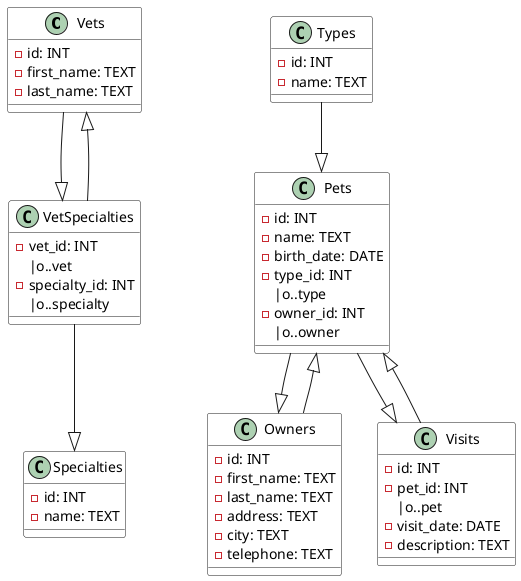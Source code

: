 @startuml
skinparam classBorderWidth 2
skinparam classStrokeColor #666666
skinparam classBackgroundColor white

class Vets {
  - id: INT
  - first_name: TEXT
  - last_name: TEXT
}

class Specialties {
  - id: INT
  - name: TEXT
}

class VetSpecialties {
  - vet_id: INT
  |o..vet
  - specialty_id: INT
  |o..specialty
}

class Types {
  - id: INT
  - name: TEXT
}

class Owners {
  - id: INT
  - first_name: TEXT
  - last_name: TEXT
  - address: TEXT
  - city: TEXT
  - telephone: TEXT
}

class Pets {
  - id: INT
  - name: TEXT
  - birth_date: DATE
  - type_id: INT
  |o..type
  - owner_id: INT
  |o..owner
}

class Visits {
  - id: INT
  - pet_id: INT
  |o..pet
  - visit_date: DATE
  - description: TEXT
}

Vets --|> VetSpecialties
VetSpecialties --|> Specialties
VetSpecialties --|> Vets

Types --|> Pets
Pets --|> Visits
Visits --|> Pets

Owners --|> Pets
Pets --|> Owners

@enduml
